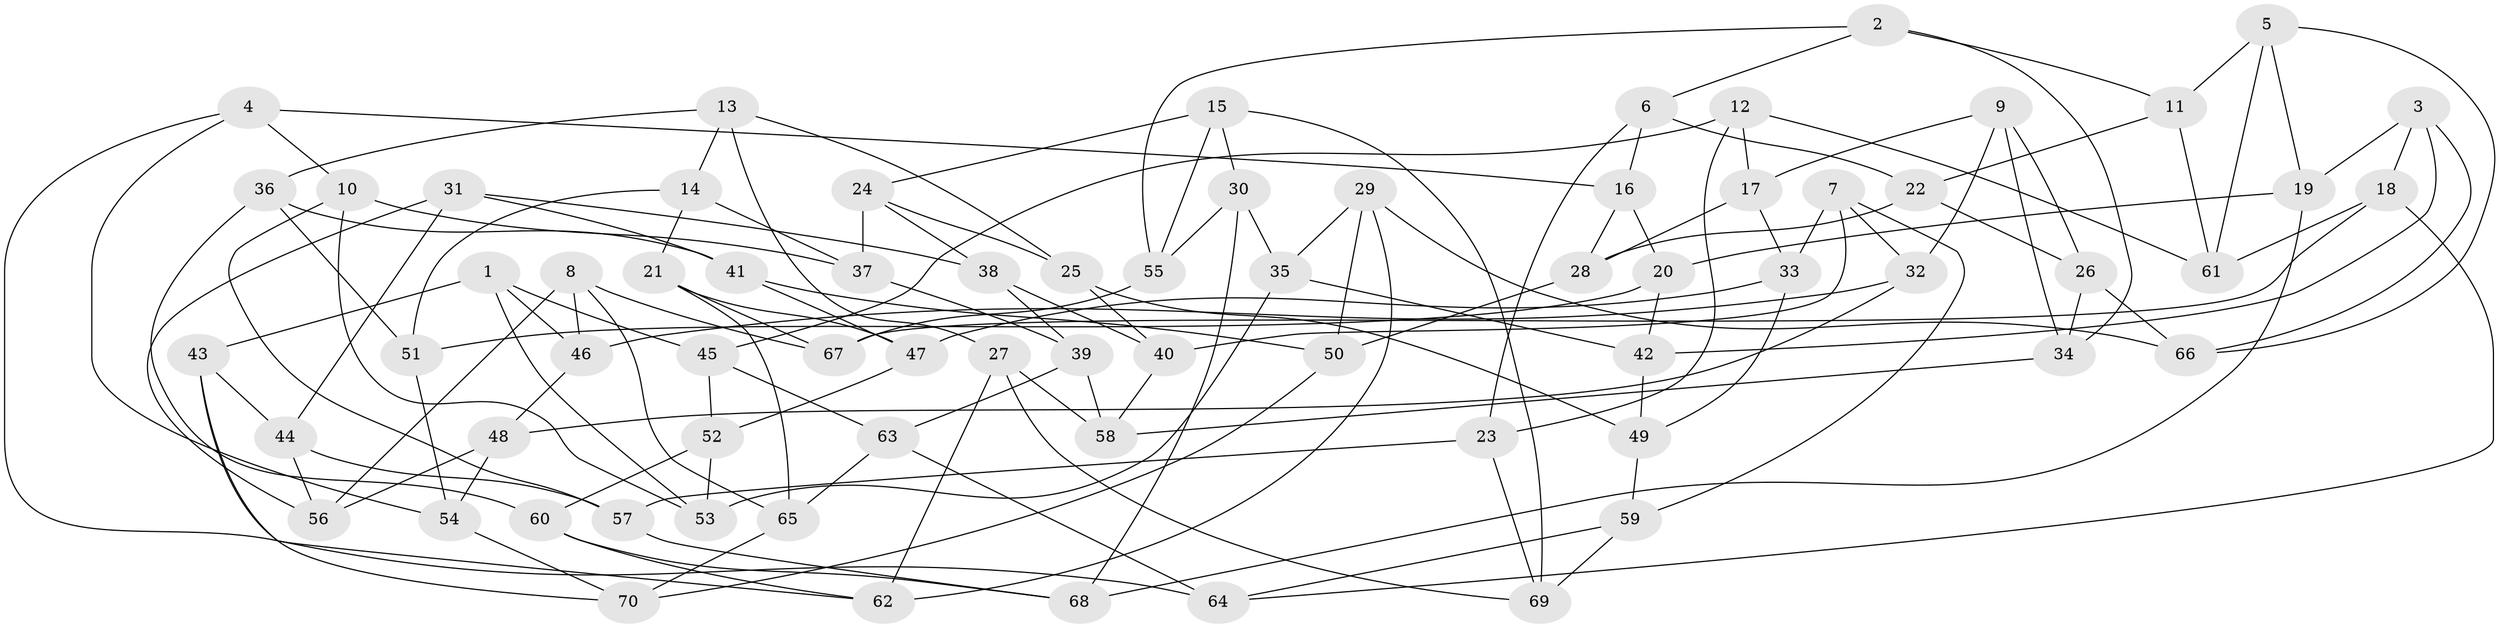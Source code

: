 // Generated by graph-tools (version 1.1) at 2025/03/03/09/25 03:03:07]
// undirected, 70 vertices, 140 edges
graph export_dot {
graph [start="1"]
  node [color=gray90,style=filled];
  1;
  2;
  3;
  4;
  5;
  6;
  7;
  8;
  9;
  10;
  11;
  12;
  13;
  14;
  15;
  16;
  17;
  18;
  19;
  20;
  21;
  22;
  23;
  24;
  25;
  26;
  27;
  28;
  29;
  30;
  31;
  32;
  33;
  34;
  35;
  36;
  37;
  38;
  39;
  40;
  41;
  42;
  43;
  44;
  45;
  46;
  47;
  48;
  49;
  50;
  51;
  52;
  53;
  54;
  55;
  56;
  57;
  58;
  59;
  60;
  61;
  62;
  63;
  64;
  65;
  66;
  67;
  68;
  69;
  70;
  1 -- 43;
  1 -- 45;
  1 -- 53;
  1 -- 46;
  2 -- 6;
  2 -- 11;
  2 -- 55;
  2 -- 34;
  3 -- 66;
  3 -- 18;
  3 -- 19;
  3 -- 42;
  4 -- 54;
  4 -- 64;
  4 -- 10;
  4 -- 16;
  5 -- 66;
  5 -- 19;
  5 -- 11;
  5 -- 61;
  6 -- 16;
  6 -- 23;
  6 -- 22;
  7 -- 40;
  7 -- 32;
  7 -- 59;
  7 -- 33;
  8 -- 67;
  8 -- 56;
  8 -- 65;
  8 -- 46;
  9 -- 32;
  9 -- 34;
  9 -- 17;
  9 -- 26;
  10 -- 37;
  10 -- 53;
  10 -- 57;
  11 -- 61;
  11 -- 22;
  12 -- 23;
  12 -- 17;
  12 -- 45;
  12 -- 61;
  13 -- 14;
  13 -- 25;
  13 -- 27;
  13 -- 36;
  14 -- 21;
  14 -- 51;
  14 -- 37;
  15 -- 30;
  15 -- 55;
  15 -- 24;
  15 -- 69;
  16 -- 20;
  16 -- 28;
  17 -- 28;
  17 -- 33;
  18 -- 61;
  18 -- 67;
  18 -- 64;
  19 -- 68;
  19 -- 20;
  20 -- 42;
  20 -- 51;
  21 -- 47;
  21 -- 67;
  21 -- 65;
  22 -- 26;
  22 -- 28;
  23 -- 69;
  23 -- 57;
  24 -- 38;
  24 -- 25;
  24 -- 37;
  25 -- 49;
  25 -- 40;
  26 -- 66;
  26 -- 34;
  27 -- 58;
  27 -- 62;
  27 -- 69;
  28 -- 50;
  29 -- 35;
  29 -- 50;
  29 -- 62;
  29 -- 66;
  30 -- 55;
  30 -- 68;
  30 -- 35;
  31 -- 44;
  31 -- 38;
  31 -- 41;
  31 -- 56;
  32 -- 46;
  32 -- 48;
  33 -- 49;
  33 -- 47;
  34 -- 58;
  35 -- 53;
  35 -- 42;
  36 -- 60;
  36 -- 51;
  36 -- 41;
  37 -- 39;
  38 -- 39;
  38 -- 40;
  39 -- 58;
  39 -- 63;
  40 -- 58;
  41 -- 50;
  41 -- 47;
  42 -- 49;
  43 -- 70;
  43 -- 44;
  43 -- 62;
  44 -- 57;
  44 -- 56;
  45 -- 63;
  45 -- 52;
  46 -- 48;
  47 -- 52;
  48 -- 54;
  48 -- 56;
  49 -- 59;
  50 -- 70;
  51 -- 54;
  52 -- 53;
  52 -- 60;
  54 -- 70;
  55 -- 67;
  57 -- 68;
  59 -- 64;
  59 -- 69;
  60 -- 68;
  60 -- 62;
  63 -- 64;
  63 -- 65;
  65 -- 70;
}
